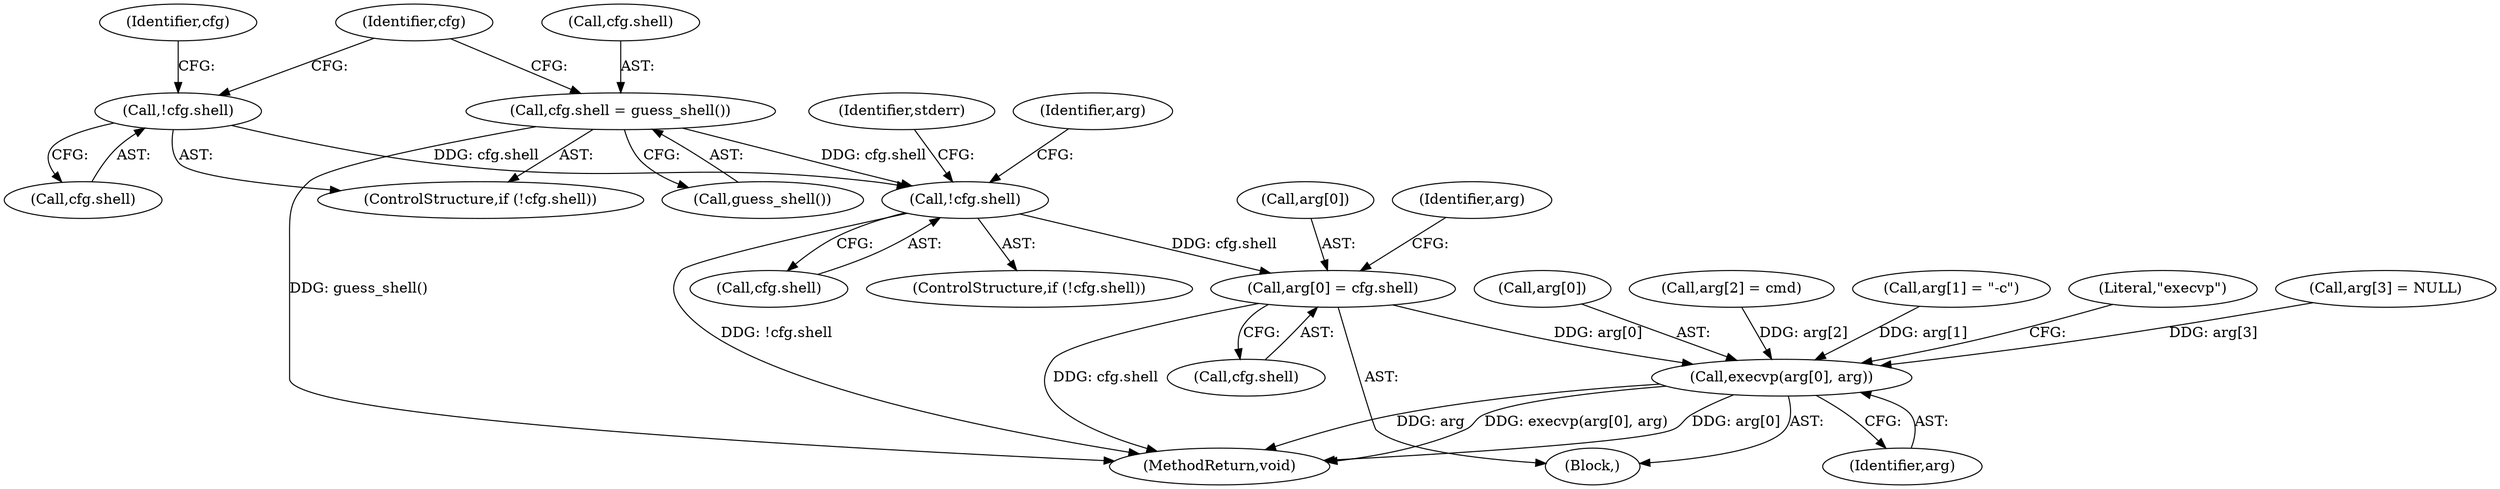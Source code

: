 digraph "0_firejail_5d43fdcd215203868d440ffc42036f5f5ffc89fc@array" {
"1000421" [label="(Call,arg[0] = cfg.shell)"];
"1000410" [label="(Call,!cfg.shell)"];
"1000404" [label="(Call,cfg.shell = guess_shell())"];
"1000400" [label="(Call,!cfg.shell)"];
"1000444" [label="(Call,execvp(arg[0], arg))"];
"1000444" [label="(Call,execvp(arg[0], arg))"];
"1000445" [label="(Call,arg[0])"];
"1000401" [label="(Call,cfg.shell)"];
"1000411" [label="(Call,cfg.shell)"];
"1000422" [label="(Call,arg[0])"];
"1000416" [label="(Identifier,stderr)"];
"1000448" [label="(Identifier,arg)"];
"1000406" [label="(Identifier,cfg)"];
"1000409" [label="(ControlStructure,if (!cfg.shell))"];
"1000404" [label="(Call,cfg.shell = guess_shell())"];
"1000410" [label="(Call,!cfg.shell)"];
"1000421" [label="(Call,arg[0] = cfg.shell)"];
"1000433" [label="(Call,arg[2] = cmd)"];
"1000106" [label="(Block,)"];
"1000451" [label="(MethodReturn,void)"];
"1000423" [label="(Identifier,arg)"];
"1000428" [label="(Call,arg[1] = \"-c\")"];
"1000400" [label="(Call,!cfg.shell)"];
"1000399" [label="(ControlStructure,if (!cfg.shell))"];
"1000450" [label="(Literal,\"execvp\")"];
"1000430" [label="(Identifier,arg)"];
"1000408" [label="(Call,guess_shell())"];
"1000438" [label="(Call,arg[3] = NULL)"];
"1000412" [label="(Identifier,cfg)"];
"1000405" [label="(Call,cfg.shell)"];
"1000425" [label="(Call,cfg.shell)"];
"1000421" -> "1000106"  [label="AST: "];
"1000421" -> "1000425"  [label="CFG: "];
"1000422" -> "1000421"  [label="AST: "];
"1000425" -> "1000421"  [label="AST: "];
"1000430" -> "1000421"  [label="CFG: "];
"1000421" -> "1000451"  [label="DDG: cfg.shell"];
"1000410" -> "1000421"  [label="DDG: cfg.shell"];
"1000421" -> "1000444"  [label="DDG: arg[0]"];
"1000410" -> "1000409"  [label="AST: "];
"1000410" -> "1000411"  [label="CFG: "];
"1000411" -> "1000410"  [label="AST: "];
"1000416" -> "1000410"  [label="CFG: "];
"1000423" -> "1000410"  [label="CFG: "];
"1000410" -> "1000451"  [label="DDG: !cfg.shell"];
"1000404" -> "1000410"  [label="DDG: cfg.shell"];
"1000400" -> "1000410"  [label="DDG: cfg.shell"];
"1000404" -> "1000399"  [label="AST: "];
"1000404" -> "1000408"  [label="CFG: "];
"1000405" -> "1000404"  [label="AST: "];
"1000408" -> "1000404"  [label="AST: "];
"1000412" -> "1000404"  [label="CFG: "];
"1000404" -> "1000451"  [label="DDG: guess_shell()"];
"1000400" -> "1000399"  [label="AST: "];
"1000400" -> "1000401"  [label="CFG: "];
"1000401" -> "1000400"  [label="AST: "];
"1000406" -> "1000400"  [label="CFG: "];
"1000412" -> "1000400"  [label="CFG: "];
"1000444" -> "1000106"  [label="AST: "];
"1000444" -> "1000448"  [label="CFG: "];
"1000445" -> "1000444"  [label="AST: "];
"1000448" -> "1000444"  [label="AST: "];
"1000450" -> "1000444"  [label="CFG: "];
"1000444" -> "1000451"  [label="DDG: arg[0]"];
"1000444" -> "1000451"  [label="DDG: arg"];
"1000444" -> "1000451"  [label="DDG: execvp(arg[0], arg)"];
"1000433" -> "1000444"  [label="DDG: arg[2]"];
"1000438" -> "1000444"  [label="DDG: arg[3]"];
"1000428" -> "1000444"  [label="DDG: arg[1]"];
}
